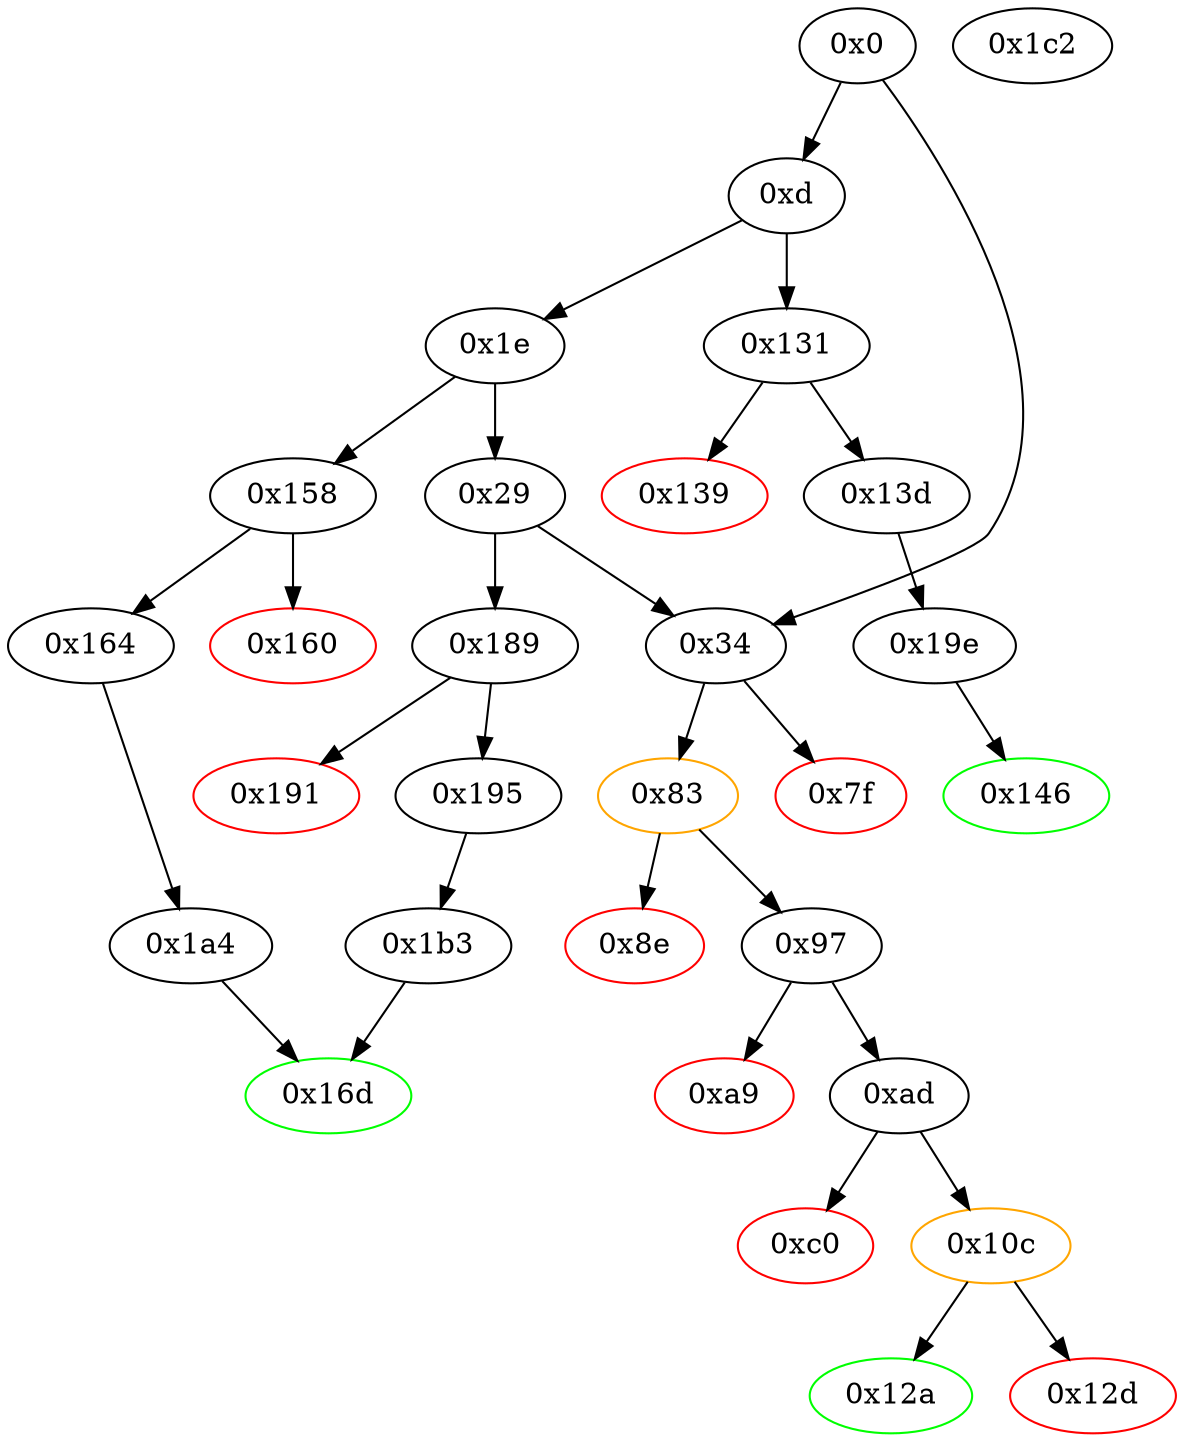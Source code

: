 strict digraph "" {
"0x164" [fillcolor=white, id="0x164", style=filled, tooltip="Block 0x164\n[0x164:0x16c]\n---\nPredecessors: [0x158]\nSuccessors: [0x1a4]\n---\n0x164 JUMPDEST\n0x165 POP\n0x166 PUSH2 0x16d\n0x169 PUSH2 0x1a4\n0x16c JUMP\n---\n0x164: JUMPDEST \n0x166: V120 = 0x16d\n0x169: V121 = 0x1a4\n0x16c: JUMP 0x1a4\n---\nEntry stack: [V9, V116]\nStack pops: 1\nStack additions: [0x16d]\nExit stack: [V9, 0x16d]\n\nDef sites:\nV9: {0xd.0x12}\nV116: {0x158.0x159}\n"];
"0x191" [color=red, fillcolor=white, id="0x191", style=filled, tooltip="Block 0x191\n[0x191:0x194]\n---\nPredecessors: [0x189]\nSuccessors: []\n---\n0x191 PUSH1 0x0\n0x193 DUP1\n0x194 REVERT\n---\n0x191: V137 = 0x0\n0x194: REVERT 0x0 0x0\n---\nEntry stack: [V9, V134]\nStack pops: 0\nStack additions: []\nExit stack: [V9, V134]\n\nDef sites:\nV9: {0xd.0x12}\nV134: {0x189.0x18a}\n"];
"0x1e" [fillcolor=white, id="0x1e", style=filled, tooltip="Block 0x1e\n[0x1e:0x28]\n---\nPredecessors: [0xd]\nSuccessors: [0x29, 0x158]\n---\n0x1e DUP1\n0x1f PUSH4 0x6f98b63c\n0x24 EQ\n0x25 PUSH2 0x158\n0x28 JUMPI\n---\n0x1f: V13 = 0x6f98b63c\n0x24: V14 = EQ 0x6f98b63c V9\n0x25: V15 = 0x158\n0x28: JUMPI 0x158 V14\n---\nEntry stack: [V9]\nStack pops: 1\nStack additions: [S0]\nExit stack: [V9]\n\nDef sites:\nV9: {0xd.0x12}\n"];
"0x158" [fillcolor=white, id="0x158", style=filled, tooltip="Block 0x158\n[0x158:0x15f]\n---\nPredecessors: [0x1e]\nSuccessors: [0x160, 0x164]\n---\n0x158 JUMPDEST\n0x159 CALLVALUE\n0x15a DUP1\n0x15b ISZERO\n0x15c PUSH2 0x164\n0x15f JUMPI\n---\n0x158: JUMPDEST \n0x159: V116 = CALLVALUE\n0x15b: V117 = ISZERO V116\n0x15c: V118 = 0x164\n0x15f: JUMPI 0x164 V117\n---\nEntry stack: [V9]\nStack pops: 0\nStack additions: [V116]\nExit stack: [V9, V116]\n\nDef sites:\nV9: {0xd.0x12}\n"];
"0x34" [fillcolor=white, id="0x34", style=filled, tooltip="Block 0x34\n[0x34:0x7e]\n---\nPredecessors: [0x0, 0x29]\nSuccessors: [0x7f, 0x83]\n---\n0x34 JUMPDEST\n0x35 PUSH1 0x1\n0x37 SLOAD\n0x38 PUSH1 0x2\n0x3a SLOAD\n0x3b PUSH1 0x40\n0x3d DUP1\n0x3e MLOAD\n0x3f PUSH4 0x5c57bb21\n0x44 PUSH1 0xe1\n0x46 SHL\n0x47 DUP2\n0x48 MSTORE\n0x49 PUSH1 0x4\n0x4b DUP2\n0x4c ADD\n0x4d SWAP3\n0x4e SWAP1\n0x4f SWAP3\n0x50 MSTORE\n0x51 MLOAD\n0x52 PUSH1 0x0\n0x54 SWAP3\n0x55 PUSH1 0x1\n0x57 PUSH1 0x1\n0x59 PUSH1 0xa0\n0x5b SHL\n0x5c SUB\n0x5d AND\n0x5e SWAP2\n0x5f PUSH4 0xb8af7642\n0x64 SWAP2\n0x65 PUSH1 0x24\n0x67 DUP1\n0x68 DUP4\n0x69 ADD\n0x6a SWAP3\n0x6b PUSH1 0x20\n0x6d SWAP3\n0x6e SWAP2\n0x6f SWAP1\n0x70 DUP3\n0x71 SWAP1\n0x72 SUB\n0x73 ADD\n0x74 DUP2\n0x75 DUP7\n0x76 DUP1\n0x77 EXTCODESIZE\n0x78 ISZERO\n0x79 DUP1\n0x7a ISZERO\n0x7b PUSH2 0x83\n0x7e JUMPI\n---\n0x34: JUMPDEST \n0x35: V19 = 0x1\n0x37: V20 = S[0x1]\n0x38: V21 = 0x2\n0x3a: V22 = S[0x2]\n0x3b: V23 = 0x40\n0x3e: V24 = M[0x40]\n0x3f: V25 = 0x5c57bb21\n0x44: V26 = 0xe1\n0x46: V27 = SHL 0xe1 0x5c57bb21\n0x48: M[V24] = 0xb8af764200000000000000000000000000000000000000000000000000000000\n0x49: V28 = 0x4\n0x4c: V29 = ADD V24 0x4\n0x50: M[V29] = V22\n0x51: V30 = M[0x40]\n0x52: V31 = 0x0\n0x55: V32 = 0x1\n0x57: V33 = 0x1\n0x59: V34 = 0xa0\n0x5b: V35 = SHL 0xa0 0x1\n0x5c: V36 = SUB 0x10000000000000000000000000000000000000000 0x1\n0x5d: V37 = AND 0xffffffffffffffffffffffffffffffffffffffff V20\n0x5f: V38 = 0xb8af7642\n0x65: V39 = 0x24\n0x69: V40 = ADD V24 0x24\n0x6b: V41 = 0x20\n0x72: V42 = SUB V24 V30\n0x73: V43 = ADD V42 0x24\n0x77: V44 = EXTCODESIZE V37\n0x78: V45 = ISZERO V44\n0x7a: V46 = ISZERO V45\n0x7b: V47 = 0x83\n0x7e: JUMPI 0x83 V46\n---\nEntry stack: [V9]\nStack pops: 0\nStack additions: [0x0, V37, 0xb8af7642, V40, 0x20, V30, V43, V30, V37, V45]\nExit stack: [V9, 0x0, V37, 0xb8af7642, V40, 0x20, V30, V43, V30, V37, V45]\n\nDef sites:\nV9: {0xd.0x12}\n"];
"0x1a4" [fillcolor=white, id="0x1a4", style=filled, tooltip="Block 0x1a4\n[0x1a4:0x1b2]\n---\nPredecessors: [0x164]\nSuccessors: [0x16d]\n---\n0x1a4 JUMPDEST\n0x1a5 PUSH1 0x0\n0x1a7 SLOAD\n0x1a8 PUSH1 0x1\n0x1aa PUSH1 0x1\n0x1ac PUSH1 0xa0\n0x1ae SHL\n0x1af SUB\n0x1b0 AND\n0x1b1 DUP2\n0x1b2 JUMP\n---\n0x1a4: JUMPDEST \n0x1a5: V142 = 0x0\n0x1a7: V143 = S[0x0]\n0x1a8: V144 = 0x1\n0x1aa: V145 = 0x1\n0x1ac: V146 = 0xa0\n0x1ae: V147 = SHL 0xa0 0x1\n0x1af: V148 = SUB 0x10000000000000000000000000000000000000000 0x1\n0x1b0: V149 = AND 0xffffffffffffffffffffffffffffffffffffffff V143\n0x1b2: JUMP 0x16d\n---\nEntry stack: [V9, 0x16d]\nStack pops: 1\nStack additions: [S0, V149]\nExit stack: [V9, 0x16d, V149]\n\nDef sites:\nV9: {0xd.0x12}\n0x16d: {0x164.0x166}\n"];
"0x19e" [fillcolor=white, id="0x19e", style=filled, tooltip="Block 0x19e\n[0x19e:0x1a3]\n---\nPredecessors: [0x13d]\nSuccessors: [0x146]\n---\n0x19e JUMPDEST\n0x19f PUSH1 0x2\n0x1a1 SLOAD\n0x1a2 DUP2\n0x1a3 JUMP\n---\n0x19e: JUMPDEST \n0x19f: V140 = 0x2\n0x1a1: V141 = S[0x2]\n0x1a3: JUMP 0x146\n---\nEntry stack: [V9, 0x146]\nStack pops: 1\nStack additions: [S0, V141]\nExit stack: [V9, 0x146, V141]\n\nDef sites:\nV9: {0xd.0x12}\n0x146: {0x13d.0x13f}\n"];
"0x16d" [color=green, fillcolor=white, id="0x16d", style=filled, tooltip="Block 0x16d\n[0x16d:0x188]\n---\nPredecessors: [0x1a4, 0x1b3]\nSuccessors: []\n---\n0x16d JUMPDEST\n0x16e PUSH1 0x40\n0x170 DUP1\n0x171 MLOAD\n0x172 PUSH1 0x1\n0x174 PUSH1 0x1\n0x176 PUSH1 0xa0\n0x178 SHL\n0x179 SUB\n0x17a SWAP1\n0x17b SWAP3\n0x17c AND\n0x17d DUP3\n0x17e MSTORE\n0x17f MLOAD\n0x180 SWAP1\n0x181 DUP2\n0x182 SWAP1\n0x183 SUB\n0x184 PUSH1 0x20\n0x186 ADD\n0x187 SWAP1\n0x188 RETURN\n---\n0x16d: JUMPDEST \n0x16e: V122 = 0x40\n0x171: V123 = M[0x40]\n0x172: V124 = 0x1\n0x174: V125 = 0x1\n0x176: V126 = 0xa0\n0x178: V127 = SHL 0xa0 0x1\n0x179: V128 = SUB 0x10000000000000000000000000000000000000000 0x1\n0x17c: V129 = AND S0 0xffffffffffffffffffffffffffffffffffffffff\n0x17e: M[V123] = V129\n0x17f: V130 = M[0x40]\n0x183: V131 = SUB V123 V130\n0x184: V132 = 0x20\n0x186: V133 = ADD 0x20 V131\n0x188: RETURN V130 V133\n---\nEntry stack: [V9, 0x16d, S0]\nStack pops: 1\nStack additions: []\nExit stack: [V9, 0x16d]\n\nDef sites:\nV9: {0xd.0x12}\n0x16d: {0x195.0x197, 0x164.0x166}\nS0: {0x1b3.0x1bf, 0x1a4.0x1b0}\n"];
"0xc0" [color=red, fillcolor=white, id="0xc0", style=filled, tooltip="Block 0xc0\n[0xc0:0x10b]\n---\nPredecessors: [0xad]\nSuccessors: []\n---\n0xc0 PUSH1 0x40\n0xc2 DUP1\n0xc3 MLOAD\n0xc4 PUSH3 0x461bcd\n0xc8 PUSH1 0xe5\n0xca SHL\n0xcb DUP2\n0xcc MSTORE\n0xcd PUSH1 0x20\n0xcf PUSH1 0x4\n0xd1 DUP3\n0xd2 ADD\n0xd3 MSTORE\n0xd4 PUSH1 0x1e\n0xd6 PUSH1 0x24\n0xd8 DUP3\n0xd9 ADD\n0xda MSTORE\n0xdb PUSH32 0x416b6150726f78793a204e6f20726f6f74206e6f646520616464726573730000\n0xfc PUSH1 0x44\n0xfe DUP3\n0xff ADD\n0x100 MSTORE\n0x101 SWAP1\n0x102 MLOAD\n0x103 SWAP1\n0x104 DUP2\n0x105 SWAP1\n0x106 SUB\n0x107 PUSH1 0x64\n0x109 ADD\n0x10a SWAP1\n0x10b REVERT\n---\n0xc0: V74 = 0x40\n0xc3: V75 = M[0x40]\n0xc4: V76 = 0x461bcd\n0xc8: V77 = 0xe5\n0xca: V78 = SHL 0xe5 0x461bcd\n0xcc: M[V75] = 0x8c379a000000000000000000000000000000000000000000000000000000000\n0xcd: V79 = 0x20\n0xcf: V80 = 0x4\n0xd2: V81 = ADD V75 0x4\n0xd3: M[V81] = 0x20\n0xd4: V82 = 0x1e\n0xd6: V83 = 0x24\n0xd9: V84 = ADD V75 0x24\n0xda: M[V84] = 0x1e\n0xdb: V85 = 0x416b6150726f78793a204e6f20726f6f74206e6f646520616464726573730000\n0xfc: V86 = 0x44\n0xff: V87 = ADD V75 0x44\n0x100: M[V87] = 0x416b6150726f78793a204e6f20726f6f74206e6f646520616464726573730000\n0x102: V88 = M[0x40]\n0x106: V89 = SUB V75 V88\n0x107: V90 = 0x64\n0x109: V91 = ADD 0x64 V89\n0x10b: REVERT V88 V91\n---\nEntry stack: [V9, V66]\nStack pops: 0\nStack additions: []\nExit stack: [V9, V66]\n\nDef sites:\nV9: {0xd.0x12}\nV66: {0xad.0xaf}\n"];
"0x97" [fillcolor=white, id="0x97", style=filled, tooltip="Block 0x97\n[0x97:0xa8]\n---\nPredecessors: [0x83]\nSuccessors: [0xa9, 0xad]\n---\n0x97 JUMPDEST\n0x98 POP\n0x99 POP\n0x9a POP\n0x9b POP\n0x9c PUSH1 0x40\n0x9e MLOAD\n0x9f RETURNDATASIZE\n0xa0 PUSH1 0x20\n0xa2 DUP2\n0xa3 LT\n0xa4 ISZERO\n0xa5 PUSH2 0xad\n0xa8 JUMPI\n---\n0x97: JUMPDEST \n0x9c: V58 = 0x40\n0x9e: V59 = M[0x40]\n0x9f: V60 = RETURNDATASIZE\n0xa0: V61 = 0x20\n0xa3: V62 = LT V60 0x20\n0xa4: V63 = ISZERO V62\n0xa5: V64 = 0xad\n0xa8: JUMPI 0xad V63\n---\nEntry stack: [V9, 0x0, V37, 0xb8af7642, V40, V51]\nStack pops: 4\nStack additions: [V59, V60]\nExit stack: [V9, 0x0, V59, V60]\n\nDef sites:\nV9: {0xd.0x12}\n0x0: {0x34.0x52}\nV37: {0x34.0x5d}\n0xb8af7642: {0x34.0x5f}\nV40: {0x34.0x69}\nV51: {0x83.0x87}\n"];
"0x12a" [color=green, fillcolor=white, id="0x12a", style=filled, tooltip="Block 0x12a\n[0x12a:0x12c]\n---\nPredecessors: [0x10c]\nSuccessors: []\n---\n0x12a DUP2\n0x12b DUP5\n0x12c RETURN\n---\n0x12c: RETURN V93 V100\n---\nEntry stack: [V9, V66, V93, V99, V100, V99]\nStack pops: 4\nStack additions: [S3, S2, S1, S0]\nExit stack: [V9, V66, V93, V99, V100, V99]\n\nDef sites:\nV9: {0xd.0x12}\nV66: {0xad.0xaf}\nV93: {0x10c.0x10f}\nV99: {0x10c.0x11c}\nV100: {0x10c.0x11d}\nV99: {0x10c.0x11c}\n"];
"0x160" [color=red, fillcolor=white, id="0x160", style=filled, tooltip="Block 0x160\n[0x160:0x163]\n---\nPredecessors: [0x158]\nSuccessors: []\n---\n0x160 PUSH1 0x0\n0x162 DUP1\n0x163 REVERT\n---\n0x160: V119 = 0x0\n0x163: REVERT 0x0 0x0\n---\nEntry stack: [V9, V116]\nStack pops: 0\nStack additions: []\nExit stack: [V9, V116]\n\nDef sites:\nV9: {0xd.0x12}\nV116: {0x158.0x159}\n"];
"0x139" [color=red, fillcolor=white, id="0x139", style=filled, tooltip="Block 0x139\n[0x139:0x13c]\n---\nPredecessors: [0x131]\nSuccessors: []\n---\n0x139 PUSH1 0x0\n0x13b DUP1\n0x13c REVERT\n---\n0x139: V107 = 0x0\n0x13c: REVERT 0x0 0x0\n---\nEntry stack: [V9, V104]\nStack pops: 0\nStack additions: []\nExit stack: [V9, V104]\n\nDef sites:\nV9: {0xd.0x12}\nV104: {0x131.0x132}\n"];
"0x83" [color=orange, fillcolor=white, id="0x83", style=filled, tooltip="Block 0x83\n[0x83:0x8d]\n---\nPredecessors: [0x34]\nSuccessors: [0x8e, 0x97]\n---\n0x83 JUMPDEST\n0x84 POP\n0x85 GAS\n0x86 STATICCALL\n0x87 ISZERO\n0x88 DUP1\n0x89 ISZERO\n0x8a PUSH2 0x97\n0x8d JUMPI\n---\n0x83: JUMPDEST \n0x85: V49 = GAS\n0x86: V50 = STATICCALL V49 V37 V30 V43 V30 0x20\n0x87: V51 = ISZERO V50\n0x89: V52 = ISZERO V51\n0x8a: V53 = 0x97\n0x8d: JUMPI 0x97 V52\n---\nEntry stack: [V9, 0x0, V37, 0xb8af7642, V40, 0x20, V30, V43, V30, V37, V45]\nStack pops: 6\nStack additions: [V51]\nExit stack: [V9, 0x0, V37, 0xb8af7642, V40, V51]\n\nDef sites:\nV9: {0xd.0x12}\n0x0: {0x34.0x52}\nV37: {0x34.0x5d}\n0xb8af7642: {0x34.0x5f}\nV40: {0x34.0x69}\n0x20: {0x34.0x6b}\nV30: {0x34.0x51}\nV43: {0x34.0x73}\nV30: {0x34.0x51}\nV37: {0x34.0x5d}\nV45: {0x34.0x78}\n"];
"0xad" [fillcolor=white, id="0xad", style=filled, tooltip="Block 0xad\n[0xad:0xbf]\n---\nPredecessors: [0x97]\nSuccessors: [0xc0, 0x10c]\n---\n0xad JUMPDEST\n0xae POP\n0xaf MLOAD\n0xb0 SWAP1\n0xb1 POP\n0xb2 PUSH1 0x1\n0xb4 PUSH1 0x1\n0xb6 PUSH1 0xa0\n0xb8 SHL\n0xb9 SUB\n0xba DUP2\n0xbb AND\n0xbc PUSH2 0x10c\n0xbf JUMPI\n---\n0xad: JUMPDEST \n0xaf: V66 = M[V59]\n0xb2: V67 = 0x1\n0xb4: V68 = 0x1\n0xb6: V69 = 0xa0\n0xb8: V70 = SHL 0xa0 0x1\n0xb9: V71 = SUB 0x10000000000000000000000000000000000000000 0x1\n0xbb: V72 = AND V66 0xffffffffffffffffffffffffffffffffffffffff\n0xbc: V73 = 0x10c\n0xbf: JUMPI 0x10c V72\n---\nEntry stack: [V9, 0x0, V59, V60]\nStack pops: 3\nStack additions: [V66]\nExit stack: [V9, V66]\n\nDef sites:\nV9: {0xd.0x12}\n0x0: {0x34.0x52}\nV59: {0x97.0x9e}\nV60: {0x97.0x9f}\n"];
"0xa9" [color=red, fillcolor=white, id="0xa9", style=filled, tooltip="Block 0xa9\n[0xa9:0xac]\n---\nPredecessors: [0x97]\nSuccessors: []\n---\n0xa9 PUSH1 0x0\n0xab DUP1\n0xac REVERT\n---\n0xa9: V65 = 0x0\n0xac: REVERT 0x0 0x0\n---\nEntry stack: [V9, 0x0, V59, V60]\nStack pops: 0\nStack additions: []\nExit stack: [V9, 0x0, V59, V60]\n\nDef sites:\nV9: {0xd.0x12}\n0x0: {0x34.0x52}\nV59: {0x97.0x9e}\nV60: {0x97.0x9f}\n"];
"0x10c" [color=orange, fillcolor=white, id="0x10c", style=filled, tooltip="Block 0x10c\n[0x10c:0x129]\n---\nPredecessors: [0xad]\nSuccessors: [0x12a, 0x12d]\n---\n0x10c JUMPDEST\n0x10d PUSH1 0x40\n0x10f MLOAD\n0x110 CALLDATASIZE\n0x111 PUSH1 0x0\n0x113 DUP3\n0x114 CALLDATACOPY\n0x115 PUSH1 0x0\n0x117 DUP1\n0x118 CALLDATASIZE\n0x119 DUP4\n0x11a DUP6\n0x11b GAS\n0x11c DELEGATECALL\n0x11d RETURNDATASIZE\n0x11e DUP1\n0x11f PUSH1 0x0\n0x121 DUP5\n0x122 RETURNDATACOPY\n0x123 DUP2\n0x124 DUP1\n0x125 ISZERO\n0x126 PUSH2 0x12d\n0x129 JUMPI\n---\n0x10c: JUMPDEST \n0x10d: V92 = 0x40\n0x10f: V93 = M[0x40]\n0x110: V94 = CALLDATASIZE\n0x111: V95 = 0x0\n0x114: CALLDATACOPY V93 0x0 V94\n0x115: V96 = 0x0\n0x118: V97 = CALLDATASIZE\n0x11b: V98 = GAS\n0x11c: V99 = DELEGATECALL V98 V66 V93 V97 0x0 0x0\n0x11d: V100 = RETURNDATASIZE\n0x11f: V101 = 0x0\n0x122: RETURNDATACOPY V93 0x0 V100\n0x125: V102 = ISZERO V99\n0x126: V103 = 0x12d\n0x129: JUMPI 0x12d V102\n---\nEntry stack: [V9, V66]\nStack pops: 1\nStack additions: [S0, V93, V99, V100, V99]\nExit stack: [V9, V66, V93, V99, V100, V99]\n\nDef sites:\nV9: {0xd.0x12}\nV66: {0xad.0xaf}\n"];
"0x12d" [color=red, fillcolor=white, id="0x12d", style=filled, tooltip="Block 0x12d\n[0x12d:0x130]\n---\nPredecessors: [0x10c]\nSuccessors: []\n---\n0x12d JUMPDEST\n0x12e DUP2\n0x12f DUP5\n0x130 REVERT\n---\n0x12d: JUMPDEST \n0x130: REVERT V93 V100\n---\nEntry stack: [V9, V66, V93, V99, V100, V99]\nStack pops: 4\nStack additions: [S3, S2, S1, S0]\nExit stack: [V9, V66, V93, V99, V100, V99]\n\nDef sites:\nV9: {0xd.0x12}\nV66: {0xad.0xaf}\nV93: {0x10c.0x10f}\nV99: {0x10c.0x11c}\nV100: {0x10c.0x11d}\nV99: {0x10c.0x11c}\n"];
"0x1c2" [fillcolor=white, id="0x1c2", style=filled, tooltip="Block 0x1c2\n[0x1c2:0x1f6]\n---\nPredecessors: []\nSuccessors: []\n---\n0x1c2 INVALID\n0x1c3 LOG2\n0x1c4 PUSH6 0x627a7a723158\n0x1cb SHA3\n0x1cc MISSING 0xe6\n0x1cd LOG4\n0x1ce MISSING 0xba\n0x1cf MISSING 0xe\n0x1d0 SHA3\n0x1d1 MISSING 0x5d\n0x1d2 MISSING 0xc9\n0x1d3 MISSING 0xc7\n0x1d4 SWAP5\n0x1d5 PUSH15 0xcf196ff9912c3b37b64165a5742d04\n0x1e5 XOR\n0x1e6 BYTE\n0x1e7 DUP15\n0x1e8 SHA3\n0x1e9 MISSING 0xc4\n0x1ea SWAP15\n0x1eb DUP14\n0x1ec PUSH5 0x736f6c6343\n0x1f2 STOP\n0x1f3 SDIV\n0x1f4 LT\n0x1f5 STOP\n0x1f6 ORIGIN\n---\n0x1c2: INVALID \n0x1c3: LOG S0 S1 S2 S3\n0x1c4: V158 = 0x627a7a723158\n0x1cb: V159 = SHA3 0x627a7a723158 S4\n0x1cc: MISSING 0xe6\n0x1cd: LOG S0 S1 S2 S3 S4 S5\n0x1ce: MISSING 0xba\n0x1cf: MISSING 0xe\n0x1d0: V160 = SHA3 S0 S1\n0x1d1: MISSING 0x5d\n0x1d2: MISSING 0xc9\n0x1d3: MISSING 0xc7\n0x1d5: V161 = 0xcf196ff9912c3b37b64165a5742d04\n0x1e5: V162 = XOR 0xcf196ff9912c3b37b64165a5742d04 S5\n0x1e6: V163 = BYTE V162 S1\n0x1e8: V164 = SHA3 S15 V163\n0x1e9: MISSING 0xc4\n0x1ec: V165 = 0x736f6c6343\n0x1f2: STOP \n0x1f3: V166 = SDIV S0 S1\n0x1f4: V167 = LT V166 S2\n0x1f5: STOP \n0x1f6: V168 = ORIGIN\n---\nEntry stack: []\nStack pops: 0\nStack additions: [V159, V160, V164, S2, S3, S4, S0, S6, S7, S8, S9, S10, S11, S12, S13, S14, S15, 0x736f6c6343, S13, S15, S1, S2, S3, S4, S5, S6, S7, S8, S9, S10, S11, S12, S13, S14, S0, V167, V168]\nExit stack: []\n\nDef sites:\n"];
"0x189" [fillcolor=white, id="0x189", style=filled, tooltip="Block 0x189\n[0x189:0x190]\n---\nPredecessors: [0x29]\nSuccessors: [0x191, 0x195]\n---\n0x189 JUMPDEST\n0x18a CALLVALUE\n0x18b DUP1\n0x18c ISZERO\n0x18d PUSH2 0x195\n0x190 JUMPI\n---\n0x189: JUMPDEST \n0x18a: V134 = CALLVALUE\n0x18c: V135 = ISZERO V134\n0x18d: V136 = 0x195\n0x190: JUMPI 0x195 V135\n---\nEntry stack: [V9]\nStack pops: 0\nStack additions: [V134]\nExit stack: [V9, V134]\n\nDef sites:\nV9: {0xd.0x12}\n"];
"0x0" [fillcolor=white, id="0x0", style=filled, tooltip="Block 0x0\n[0x0:0xc]\n---\nPredecessors: []\nSuccessors: [0xd, 0x34]\n---\n0x0 PUSH1 0x80\n0x2 PUSH1 0x40\n0x4 MSTORE\n0x5 PUSH1 0x4\n0x7 CALLDATASIZE\n0x8 LT\n0x9 PUSH2 0x34\n0xc JUMPI\n---\n0x0: V0 = 0x80\n0x2: V1 = 0x40\n0x4: M[0x40] = 0x80\n0x5: V2 = 0x4\n0x7: V3 = CALLDATASIZE\n0x8: V4 = LT V3 0x4\n0x9: V5 = 0x34\n0xc: JUMPI 0x34 V4\n---\nEntry stack: []\nStack pops: 0\nStack additions: []\nExit stack: []\n\nDef sites:\n"];
"0x195" [fillcolor=white, id="0x195", style=filled, tooltip="Block 0x195\n[0x195:0x19d]\n---\nPredecessors: [0x189]\nSuccessors: [0x1b3]\n---\n0x195 JUMPDEST\n0x196 POP\n0x197 PUSH2 0x16d\n0x19a PUSH2 0x1b3\n0x19d JUMP\n---\n0x195: JUMPDEST \n0x197: V138 = 0x16d\n0x19a: V139 = 0x1b3\n0x19d: JUMP 0x1b3\n---\nEntry stack: [V9, V134]\nStack pops: 1\nStack additions: [0x16d]\nExit stack: [V9, 0x16d]\n\nDef sites:\nV9: {0xd.0x12}\nV134: {0x189.0x18a}\n"];
"0x146" [color=green, fillcolor=white, id="0x146", style=filled, tooltip="Block 0x146\n[0x146:0x157]\n---\nPredecessors: [0x19e]\nSuccessors: []\n---\n0x146 JUMPDEST\n0x147 PUSH1 0x40\n0x149 DUP1\n0x14a MLOAD\n0x14b SWAP2\n0x14c DUP3\n0x14d MSTORE\n0x14e MLOAD\n0x14f SWAP1\n0x150 DUP2\n0x151 SWAP1\n0x152 SUB\n0x153 PUSH1 0x20\n0x155 ADD\n0x156 SWAP1\n0x157 RETURN\n---\n0x146: JUMPDEST \n0x147: V110 = 0x40\n0x14a: V111 = M[0x40]\n0x14d: M[V111] = V141\n0x14e: V112 = M[0x40]\n0x152: V113 = SUB V111 V112\n0x153: V114 = 0x20\n0x155: V115 = ADD 0x20 V113\n0x157: RETURN V112 V115\n---\nEntry stack: [V9, 0x146, V141]\nStack pops: 1\nStack additions: []\nExit stack: [V9, 0x146]\n\nDef sites:\nV9: {0xd.0x12}\n0x146: {0x13d.0x13f}\nV141: {0x19e.0x1a1}\n"];
"0x29" [fillcolor=white, id="0x29", style=filled, tooltip="Block 0x29\n[0x29:0x33]\n---\nPredecessors: [0x1e]\nSuccessors: [0x34, 0x189]\n---\n0x29 DUP1\n0x2a PUSH4 0x70b1b65b\n0x2f EQ\n0x30 PUSH2 0x189\n0x33 JUMPI\n---\n0x2a: V16 = 0x70b1b65b\n0x2f: V17 = EQ 0x70b1b65b V9\n0x30: V18 = 0x189\n0x33: JUMPI 0x189 V17\n---\nEntry stack: [V9]\nStack pops: 1\nStack additions: [S0]\nExit stack: [V9]\n\nDef sites:\nV9: {0xd.0x12}\n"];
"0x8e" [color=red, fillcolor=white, id="0x8e", style=filled, tooltip="Block 0x8e\n[0x8e:0x96]\n---\nPredecessors: [0x83]\nSuccessors: []\n---\n0x8e RETURNDATASIZE\n0x8f PUSH1 0x0\n0x91 DUP1\n0x92 RETURNDATACOPY\n0x93 RETURNDATASIZE\n0x94 PUSH1 0x0\n0x96 REVERT\n---\n0x8e: V54 = RETURNDATASIZE\n0x8f: V55 = 0x0\n0x92: RETURNDATACOPY 0x0 0x0 V54\n0x93: V56 = RETURNDATASIZE\n0x94: V57 = 0x0\n0x96: REVERT 0x0 V56\n---\nEntry stack: [V9, 0x0, V37, 0xb8af7642, V40, V51]\nStack pops: 0\nStack additions: []\nExit stack: [V9, 0x0, V37, 0xb8af7642, V40, V51]\n\nDef sites:\nV9: {0xd.0x12}\n0x0: {0x34.0x52}\nV37: {0x34.0x5d}\n0xb8af7642: {0x34.0x5f}\nV40: {0x34.0x69}\nV51: {0x83.0x87}\n"];
"0x7f" [color=red, fillcolor=white, id="0x7f", style=filled, tooltip="Block 0x7f\n[0x7f:0x82]\n---\nPredecessors: [0x34]\nSuccessors: []\n---\n0x7f PUSH1 0x0\n0x81 DUP1\n0x82 REVERT\n---\n0x7f: V48 = 0x0\n0x82: REVERT 0x0 0x0\n---\nEntry stack: [V9, 0x0, V37, 0xb8af7642, V40, 0x20, V30, V43, V30, V37, V45]\nStack pops: 0\nStack additions: []\nExit stack: [V9, 0x0, V37, 0xb8af7642, V40, 0x20, V30, V43, V30, V37, V45]\n\nDef sites:\nV9: {0xd.0x12}\n0x0: {0x34.0x52}\nV37: {0x34.0x5d}\n0xb8af7642: {0x34.0x5f}\nV40: {0x34.0x69}\n0x20: {0x34.0x6b}\nV30: {0x34.0x51}\nV43: {0x34.0x73}\nV30: {0x34.0x51}\nV37: {0x34.0x5d}\nV45: {0x34.0x78}\n"];
"0x131" [fillcolor=white, id="0x131", style=filled, tooltip="Block 0x131\n[0x131:0x138]\n---\nPredecessors: [0xd]\nSuccessors: [0x139, 0x13d]\n---\n0x131 JUMPDEST\n0x132 CALLVALUE\n0x133 DUP1\n0x134 ISZERO\n0x135 PUSH2 0x13d\n0x138 JUMPI\n---\n0x131: JUMPDEST \n0x132: V104 = CALLVALUE\n0x134: V105 = ISZERO V104\n0x135: V106 = 0x13d\n0x138: JUMPI 0x13d V105\n---\nEntry stack: [V9]\nStack pops: 0\nStack additions: [V104]\nExit stack: [V9, V104]\n\nDef sites:\nV9: {0xd.0x12}\n"];
"0x1b3" [fillcolor=white, id="0x1b3", style=filled, tooltip="Block 0x1b3\n[0x1b3:0x1c1]\n---\nPredecessors: [0x195]\nSuccessors: [0x16d]\n---\n0x1b3 JUMPDEST\n0x1b4 PUSH1 0x1\n0x1b6 SLOAD\n0x1b7 PUSH1 0x1\n0x1b9 PUSH1 0x1\n0x1bb PUSH1 0xa0\n0x1bd SHL\n0x1be SUB\n0x1bf AND\n0x1c0 DUP2\n0x1c1 JUMP\n---\n0x1b3: JUMPDEST \n0x1b4: V150 = 0x1\n0x1b6: V151 = S[0x1]\n0x1b7: V152 = 0x1\n0x1b9: V153 = 0x1\n0x1bb: V154 = 0xa0\n0x1bd: V155 = SHL 0xa0 0x1\n0x1be: V156 = SUB 0x10000000000000000000000000000000000000000 0x1\n0x1bf: V157 = AND 0xffffffffffffffffffffffffffffffffffffffff V151\n0x1c1: JUMP 0x16d\n---\nEntry stack: [V9, 0x16d]\nStack pops: 1\nStack additions: [S0, V157]\nExit stack: [V9, 0x16d, V157]\n\nDef sites:\nV9: {0xd.0x12}\n0x16d: {0x195.0x197}\n"];
"0x13d" [fillcolor=white, id="0x13d", style=filled, tooltip="Block 0x13d\n[0x13d:0x145]\n---\nPredecessors: [0x131]\nSuccessors: [0x19e]\n---\n0x13d JUMPDEST\n0x13e POP\n0x13f PUSH2 0x146\n0x142 PUSH2 0x19e\n0x145 JUMP\n---\n0x13d: JUMPDEST \n0x13f: V108 = 0x146\n0x142: V109 = 0x19e\n0x145: JUMP 0x19e\n---\nEntry stack: [V9, V104]\nStack pops: 1\nStack additions: [0x146]\nExit stack: [V9, 0x146]\n\nDef sites:\nV9: {0xd.0x12}\nV104: {0x131.0x132}\n"];
"0xd" [fillcolor=white, id="0xd", style=filled, tooltip="Block 0xd\n[0xd:0x1d]\n---\nPredecessors: [0x0]\nSuccessors: [0x1e, 0x131]\n---\n0xd PUSH1 0x0\n0xf CALLDATALOAD\n0x10 PUSH1 0xe0\n0x12 SHR\n0x13 DUP1\n0x14 PUSH4 0x1efdd7eb\n0x19 EQ\n0x1a PUSH2 0x131\n0x1d JUMPI\n---\n0xd: V6 = 0x0\n0xf: V7 = CALLDATALOAD 0x0\n0x10: V8 = 0xe0\n0x12: V9 = SHR 0xe0 V7\n0x14: V10 = 0x1efdd7eb\n0x19: V11 = EQ 0x1efdd7eb V9\n0x1a: V12 = 0x131\n0x1d: JUMPI 0x131 V11\n---\nEntry stack: []\nStack pops: 0\nStack additions: [V9]\nExit stack: [V9]\n\nDef sites:\n"];
"0x164" -> "0x1a4";
"0x1e" -> "0x29";
"0x1e" -> "0x158";
"0x158" -> "0x160";
"0x158" -> "0x164";
"0x34" -> "0x83";
"0x34" -> "0x7f";
"0x1a4" -> "0x16d";
"0x19e" -> "0x146";
"0x97" -> "0xa9";
"0x97" -> "0xad";
"0x83" -> "0x97";
"0x83" -> "0x8e";
"0xad" -> "0x10c";
"0xad" -> "0xc0";
"0x10c" -> "0x12d";
"0x10c" -> "0x12a";
"0x189" -> "0x191";
"0x189" -> "0x195";
"0x0" -> "0x34";
"0x0" -> "0xd";
"0x195" -> "0x1b3";
"0x29" -> "0x34";
"0x29" -> "0x189";
"0x131" -> "0x139";
"0x131" -> "0x13d";
"0x1b3" -> "0x16d";
"0x13d" -> "0x19e";
"0xd" -> "0x131";
"0xd" -> "0x1e";
}
